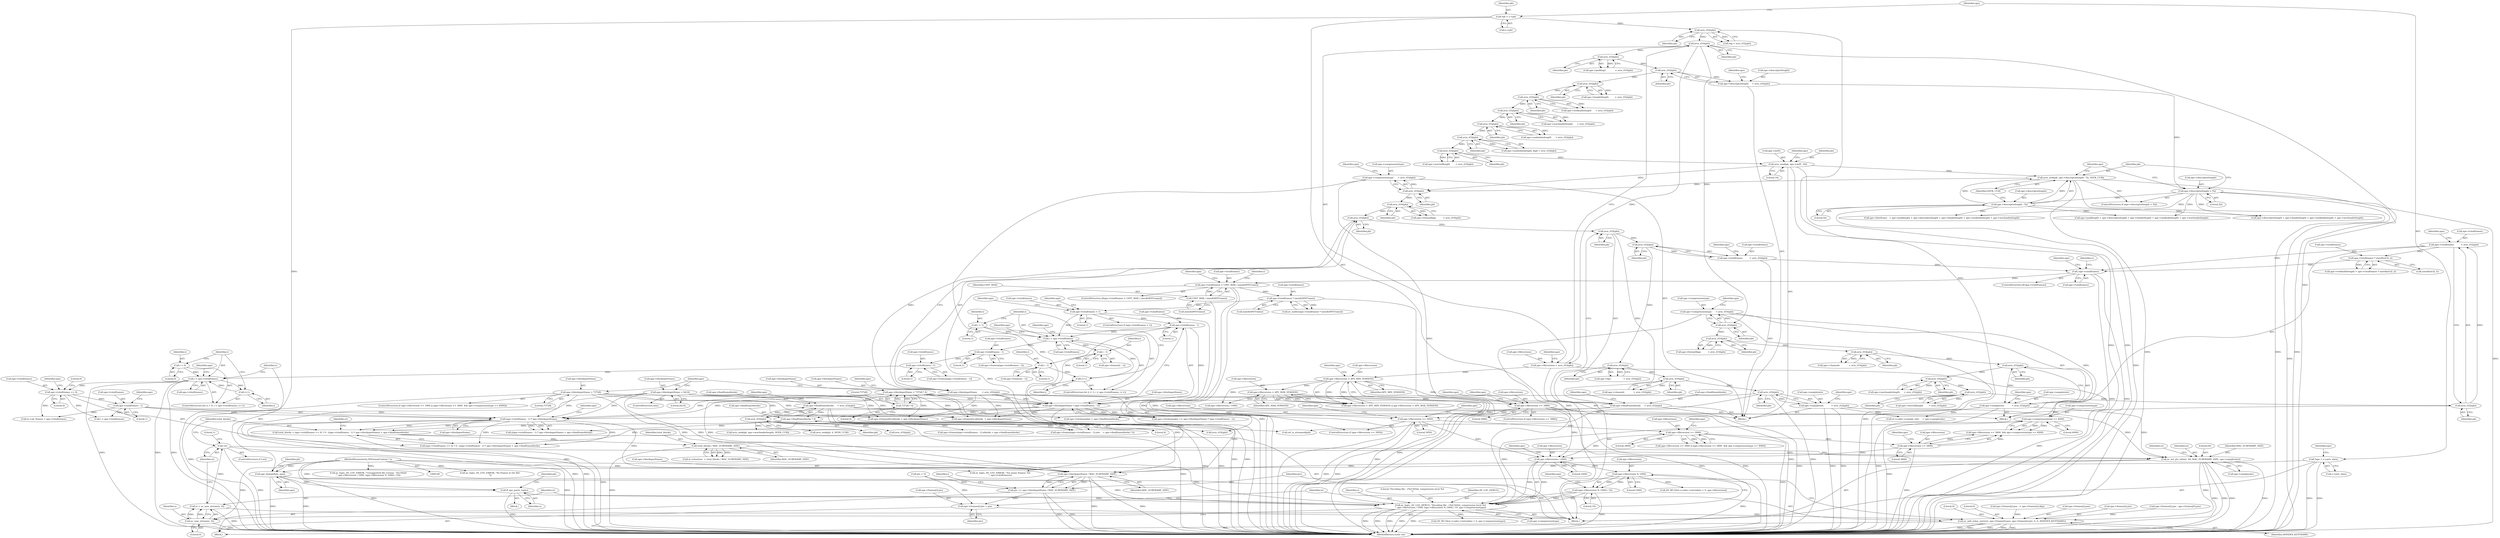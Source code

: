 digraph "0_FFmpeg_8312e3fc9041027a33c8bc667bb99740fdf41dd5@pointer" {
"1001014" [label="(Call,av_set_pts_info(st, 64, MAC_SUBFRAME_SIZE, ape->samplerate))"];
"1000909" [label="(Call,!st)"];
"1000903" [label="(Call,st = av_new_stream(s, 0))"];
"1000905" [label="(Call,av_new_stream(s, 0))"];
"1000884" [label="(Call,av_log(s, AV_LOG_DEBUG, \"Decoding file - v%d.%02d, compression level %d\n\", ape->fileversion / 1000, (ape->fileversion % 1000) / 10, ape->compressiontype))"];
"1000870" [label="(Call,ape_dumpinfo(s, ape))"];
"1000109" [label="(MethodParameterIn,AVFormatContext * s)"];
"1000119" [label="(Call,*ape = s->priv_data)"];
"1000878" [label="(Call,ff_ape_parse_tag(s))"];
"1000888" [label="(Call,ape->fileversion / 1000)"];
"1000188" [label="(Call,ape->fileversion >= 3980)"];
"1000157" [label="(Call,ape->fileversion < APE_MIN_VERSION)"];
"1000149" [label="(Call,ape->fileversion = avio_rl16(pb))"];
"1000153" [label="(Call,avio_rl16(pb))"];
"1000136" [label="(Call,avio_rl32(pb))"];
"1000113" [label="(Call,*pb = s->pb)"];
"1000162" [label="(Call,ape->fileversion > APE_MAX_VERSION)"];
"1000466" [label="(Call,ape->fileversion >= 3900)"];
"1000451" [label="(Call,ape->fileversion >= 3950)"];
"1000472" [label="(Call,ape->fileversion >= 3800)"];
"1000893" [label="(Call,(ape->fileversion % 1000) / 10)"];
"1000894" [label="(Call,ape->fileversion % 1000)"];
"1000262" [label="(Call,ape->compressiontype      = avio_rl16(pb))"];
"1000266" [label="(Call,avio_rl16(pb))"];
"1000254" [label="(Call,avio_seek(pb, ape->descriptorlength - 52, SEEK_CUR))"];
"1000242" [label="(Call,avio_read(pb, ape->md5, 16))"];
"1000240" [label="(Call,avio_rl32(pb))"];
"1000234" [label="(Call,avio_rl32(pb))"];
"1000228" [label="(Call,avio_rl32(pb))"];
"1000222" [label="(Call,avio_rl32(pb))"];
"1000216" [label="(Call,avio_rl32(pb))"];
"1000210" [label="(Call,avio_rl32(pb))"];
"1000204" [label="(Call,avio_rl32(pb))"];
"1000198" [label="(Call,avio_rl16(pb))"];
"1000256" [label="(Call,ape->descriptorlength - 52)"];
"1000249" [label="(Call,ape->descriptorlength > 52)"];
"1000200" [label="(Call,ape->descriptorlength     = avio_rl32(pb))"];
"1000322" [label="(Call,ape->compressiontype      = avio_rl16(pb))"];
"1000326" [label="(Call,avio_rl16(pb))"];
"1000477" [label="(Call,ape->compressiontype >= 4000)"];
"1001011" [label="(Call,total_blocks / MAC_SUBFRAME_SIZE)"];
"1000914" [label="(Call,total_blocks = (ape->totalframes == 0) ? 0 : ((ape->totalframes - 1) * ape->blocksperframe) + ape->finalframeblocks)"];
"1000924" [label="(Call,(ape->totalframes - 1) * ape->blocksperframe)"];
"1000925" [label="(Call,ape->totalframes - 1)"];
"1000917" [label="(Call,ape->totalframes == 0)"];
"1000804" [label="(Call,i < ape->totalframes)"];
"1000809" [label="(Call,i++)"];
"1000801" [label="(Call,i = 0)"];
"1000791" [label="(Call,ape->totalframes - 1)"];
"1000774" [label="(Call,ape->totalframes - 1)"];
"1000684" [label="(Call,i < ape->totalframes)"];
"1000681" [label="(Call,i = 1)"];
"1000689" [label="(Call,i++)"];
"1000739" [label="(Call,i - 1)"];
"1000722" [label="(Call,i - 1)"];
"1000594" [label="(Call,ape->totalframes > 1)"];
"1000544" [label="(Call,ape->totalframes * sizeof(APEFrame))"];
"1000520" [label="(Call,ape->totalframes > UINT_MAX / sizeof(APEFrame))"];
"1000507" [label="(Call,!ape->totalframes)"];
"1000286" [label="(Call,ape->totalframes          = avio_rl32(pb))"];
"1000290" [label="(Call,avio_rl32(pb))"];
"1000284" [label="(Call,avio_rl32(pb))"];
"1000278" [label="(Call,avio_rl32(pb))"];
"1000272" [label="(Call,avio_rl16(pb))"];
"1000415" [label="(Call,ape->totalframes * sizeof(int32_t))"];
"1000358" [label="(Call,ape->totalframes          = avio_rl32(pb))"];
"1000362" [label="(Call,avio_rl32(pb))"];
"1000356" [label="(Call,avio_rl32(pb))"];
"1000350" [label="(Call,avio_rl32(pb))"];
"1000344" [label="(Call,avio_rl32(pb))"];
"1000338" [label="(Call,avio_rl16(pb))"];
"1000332" [label="(Call,avio_rl16(pb))"];
"1000524" [label="(Call,UINT_MAX / sizeof(APEFrame))"];
"1000607" [label="(Call,ape->totalframes - 1)"];
"1000482" [label="(Call,ape->blocksperframe = 73728)"];
"1000603" [label="(Call,ape->blocksperframe * (ape->totalframes - 1))"];
"1000456" [label="(Call,ape->blocksperframe = 73728 * 4)"];
"1000460" [label="(Call,73728 * 4)"];
"1000488" [label="(Call,ape->blocksperframe = 9216)"];
"1000274" [label="(Call,ape->blocksperframe       = avio_rl32(pb))"];
"1000780" [label="(Call,ape->finalframeblocks * 4)"];
"1000364" [label="(Call,ape->finalframeblocks     = avio_rl32(pb))"];
"1000368" [label="(Call,avio_rl32(pb))"];
"1000280" [label="(Call,ape->finalframeblocks     = avio_rl32(pb))"];
"1000304" [label="(Call,ape->samplerate           = avio_rl32(pb))"];
"1000308" [label="(Call,avio_rl32(pb))"];
"1000302" [label="(Call,avio_rl16(pb))"];
"1000296" [label="(Call,avio_rl16(pb))"];
"1000340" [label="(Call,ape->samplerate           = avio_rl32(pb))"];
"1001093" [label="(Call,av_add_index_entry(st, ape->frames[i].pos, ape->frames[i].pts, 0, 0, AVINDEX_KEYFRAME))"];
"1001114" [label="(Call,ape->blocksperframe / MAC_SUBFRAME_SIZE)"];
"1001112" [label="(Call,pts += ape->blocksperframe / MAC_SUBFRAME_SIZE)"];
"1001084" [label="(Call,ape->frames[i].pts = pts)"];
"1001047" [label="(Call,AV_WL16(st->codec->extradata + 2, ape->compressiontype))"];
"1000292" [label="(Call,ape->bps                  = avio_rl16(pb))"];
"1000311" [label="(Block,)"];
"1000257" [label="(Call,ape->descriptorlength)"];
"1000487" [label="(ControlStructure,else)"];
"1000373" [label="(Identifier,ape)"];
"1000210" [label="(Call,avio_rl32(pb))"];
"1000460" [label="(Call,73728 * 4)"];
"1000608" [label="(Call,ape->totalframes)"];
"1000724" [label="(Literal,1)"];
"1000905" [label="(Call,av_new_stream(s, 0))"];
"1000304" [label="(Call,ape->samplerate           = avio_rl32(pb))"];
"1000470" [label="(Literal,3900)"];
"1000780" [label="(Call,ape->finalframeblocks * 4)"];
"1000115" [label="(Call,s->pb)"];
"1001012" [label="(Identifier,total_blocks)"];
"1000234" [label="(Call,avio_rl32(pb))"];
"1000887" [label="(Literal,\"Decoding file - v%d.%02d, compression level %d\n\")"];
"1000328" [label="(Call,ape->formatflags          = avio_rl16(pb))"];
"1001095" [label="(Call,ape->frames[i].pos)"];
"1001024" [label="(Identifier,st)"];
"1000287" [label="(Call,ape->totalframes)"];
"1000923" [label="(Call,((ape->totalframes - 1) * ape->blocksperframe) + ape->finalframeblocks)"];
"1000595" [label="(Call,ape->totalframes)"];
"1000297" [label="(Identifier,pb)"];
"1000483" [label="(Call,ape->blocksperframe)"];
"1000458" [label="(Identifier,ape)"];
"1000189" [label="(Call,ape->fileversion)"];
"1000136" [label="(Call,avio_rl32(pb))"];
"1000816" [label="(Identifier,ape)"];
"1000200" [label="(Call,ape->descriptorlength     = avio_rl32(pb))"];
"1000488" [label="(Call,ape->blocksperframe = 9216)"];
"1000452" [label="(Call,ape->fileversion)"];
"1000917" [label="(Call,ape->totalframes == 0)"];
"1000805" [label="(Identifier,i)"];
"1000872" [label="(Identifier,ape)"];
"1000925" [label="(Call,ape->totalframes - 1)"];
"1001018" [label="(Call,ape->samplerate)"];
"1000272" [label="(Call,avio_rl16(pb))"];
"1000910" [label="(Identifier,st)"];
"1000889" [label="(Call,ape->fileversion)"];
"1000521" [label="(Call,ape->totalframes)"];
"1000785" [label="(Call,ape->frames[ape->totalframes - 1].nblocks = ape->finalframeblocks)"];
"1000296" [label="(Call,avio_rl16(pb))"];
"1000279" [label="(Identifier,pb)"];
"1000482" [label="(Call,ape->blocksperframe = 73728)"];
"1000497" [label="(Identifier,ape)"];
"1000870" [label="(Call,ape_dumpinfo(s, ape))"];
"1000901" [label="(Identifier,ape)"];
"1000224" [label="(Call,ape->audiodatalength      = avio_rl32(pb))"];
"1000330" [label="(Identifier,ape)"];
"1000586" [label="(Call,ape->totalsamples = ape->finalframeblocks)"];
"1000281" [label="(Call,ape->finalframeblocks)"];
"1000545" [label="(Call,ape->totalframes)"];
"1000303" [label="(Identifier,pb)"];
"1000111" [label="(Block,)"];
"1000204" [label="(Call,avio_rl32(pb))"];
"1000359" [label="(Call,ape->totalframes)"];
"1000875" [label="(Call,url_is_streamed(pb))"];
"1000153" [label="(Call,avio_rl16(pb))"];
"1000282" [label="(Identifier,ape)"];
"1000253" [label="(Literal,52)"];
"1000368" [label="(Call,avio_rl32(pb))"];
"1000134" [label="(Call,tag = avio_rl32(pb))"];
"1000684" [label="(Call,i < ape->totalframes)"];
"1000158" [label="(Call,ape->fileversion)"];
"1000686" [label="(Call,ape->totalframes)"];
"1000262" [label="(Call,ape->compressiontype      = avio_rl16(pb))"];
"1000680" [label="(ControlStructure,for (i = 1; i < ape->totalframes; i++))"];
"1000519" [label="(ControlStructure,if(ape->totalframes > UINT_MAX / sizeof(APEFrame)))"];
"1000364" [label="(Call,ape->finalframeblocks     = avio_rl32(pb))"];
"1000327" [label="(Identifier,pb)"];
"1000166" [label="(Identifier,APE_MAX_VERSION)"];
"1000188" [label="(Call,ape->fileversion >= 3980)"];
"1000913" [label="(Literal,1)"];
"1000198" [label="(Call,avio_rl16(pb))"];
"1001084" [label="(Call,ape->frames[i].pts = pts)"];
"1000526" [label="(Call,sizeof(APEFrame))"];
"1000739" [label="(Call,i - 1)"];
"1000332" [label="(Call,avio_rl16(pb))"];
"1000284" [label="(Call,avio_rl32(pb))"];
"1000775" [label="(Call,ape->totalframes)"];
"1000113" [label="(Call,*pb = s->pb)"];
"1000419" [label="(Call,sizeof(int32_t))"];
"1000229" [label="(Identifier,pb)"];
"1000472" [label="(Call,ape->fileversion >= 3800)"];
"1000187" [label="(ControlStructure,if (ape->fileversion >= 3980))"];
"1000235" [label="(Identifier,pb)"];
"1000723" [label="(Identifier,i)"];
"1000455" [label="(Literal,3950)"];
"1000333" [label="(Identifier,pb)"];
"1000566" [label="(Call,ape->descriptorlength + ape->headerlength + ape->seektablelength + ape->wavheaderlength)"];
"1000193" [label="(Block,)"];
"1000594" [label="(Call,ape->totalframes > 1)"];
"1000326" [label="(Call,avio_rl16(pb))"];
"1000467" [label="(Call,ape->fileversion)"];
"1000784" [label="(Literal,4)"];
"1000273" [label="(Identifier,pb)"];
"1000270" [label="(Identifier,ape)"];
"1000530" [label="(Identifier,s)"];
"1001112" [label="(Call,pts += ape->blocksperframe / MAC_SUBFRAME_SIZE)"];
"1000877" [label="(Block,)"];
"1001094" [label="(Identifier,st)"];
"1000468" [label="(Identifier,ape)"];
"1000479" [label="(Identifier,ape)"];
"1000548" [label="(Call,sizeof(APEFrame))"];
"1001069" [label="(Call,pts = 0)"];
"1000240" [label="(Call,avio_rl32(pb))"];
"1000904" [label="(Identifier,st)"];
"1000275" [label="(Call,ape->blocksperframe)"];
"1000801" [label="(Call,i = 0)"];
"1000800" [label="(ControlStructure,for (i = 0; i < ape->totalframes; i++))"];
"1001102" [label="(Call,ape->frames[i].pts)"];
"1000456" [label="(Call,ape->blocksperframe = 73728 * 4)"];
"1000685" [label="(Identifier,i)"];
"1001013" [label="(Identifier,MAC_SUBFRAME_SIZE)"];
"1000603" [label="(Call,ape->blocksperframe * (ape->totalframes - 1))"];
"1000256" [label="(Call,ape->descriptorlength - 52)"];
"1000513" [label="(Identifier,s)"];
"1000206" [label="(Call,ape->headerlength         = avio_rl32(pb))"];
"1000205" [label="(Identifier,pb)"];
"1000752" [label="(Call,ape->frames[i].pos - ape->frames[0].pos)"];
"1001118" [label="(Identifier,MAC_SUBFRAME_SIZE)"];
"1000251" [label="(Identifier,ape)"];
"1000161" [label="(Identifier,APE_MIN_VERSION)"];
"1000164" [label="(Identifier,ape)"];
"1001011" [label="(Call,total_blocks / MAC_SUBFRAME_SIZE)"];
"1000216" [label="(Call,avio_rl32(pb))"];
"1000918" [label="(Call,ape->totalframes)"];
"1000477" [label="(Call,ape->compressiontype >= 4000)"];
"1000489" [label="(Call,ape->blocksperframe)"];
"1000544" [label="(Call,ape->totalframes * sizeof(APEFrame))"];
"1000365" [label="(Call,ape->finalframeblocks)"];
"1000288" [label="(Identifier,ape)"];
"1000682" [label="(Identifier,i)"];
"1000558" [label="(Call,ape->firstframe   = ape->junklength + ape->descriptorlength + ape->headerlength + ape->seektablelength + ape->wavheaderlength)"];
"1000802" [label="(Identifier,i)"];
"1000351" [label="(Identifier,pb)"];
"1000914" [label="(Call,total_blocks = (ape->totalframes == 0) ? 0 : ((ape->totalframes - 1) * ape->blocksperframe) + ape->finalframeblocks)"];
"1000285" [label="(Identifier,pb)"];
"1000250" [label="(Call,ape->descriptorlength)"];
"1001114" [label="(Call,ape->blocksperframe / MAC_SUBFRAME_SIZE)"];
"1000804" [label="(Call,i < ape->totalframes)"];
"1000222" [label="(Call,avio_rl32(pb))"];
"1000249" [label="(Call,ape->descriptorlength > 52)"];
"1000305" [label="(Call,ape->samplerate)"];
"1000915" [label="(Identifier,total_blocks)"];
"1000939" [label="(Identifier,st)"];
"1000131" [label="(Identifier,ape)"];
"1000931" [label="(Identifier,ape)"];
"1001015" [label="(Identifier,st)"];
"1000507" [label="(Call,!ape->totalframes)"];
"1000268" [label="(Call,ape->formatflags          = avio_rl16(pb))"];
"1000274" [label="(Call,ape->blocksperframe       = avio_rl32(pb))"];
"1000524" [label="(Call,UINT_MAX / sizeof(APEFrame))"];
"1000705" [label="(Call,ape->frames[i].nblocks  = ape->blocksperframe)"];
"1000208" [label="(Identifier,ape)"];
"1000886" [label="(Identifier,AV_LOG_DEBUG)"];
"1000881" [label="(Identifier,pb)"];
"1000903" [label="(Call,st = av_new_stream(s, 0))"];
"1000500" [label="(Call,avio_seek(pb, ape->wavheaderlength, SEEK_CUR))"];
"1000411" [label="(Call,ape->seektablelength = ape->totalframes * sizeof(int32_t))"];
"1000900" [label="(Call,ape->compressiontype)"];
"1000660" [label="(Call,ape->frames[0].nblocks = ape->blocksperframe)"];
"1001093" [label="(Call,av_add_index_entry(st, ape->frames[i].pos, ape->frames[i].pts, 0, 0, AVINDEX_KEYFRAME))"];
"1000871" [label="(Identifier,s)"];
"1000970" [label="(Call,st->codec->sample_rate     = ape->samplerate)"];
"1000508" [label="(Call,ape->totalframes)"];
"1000506" [label="(ControlStructure,if(!ape->totalframes))"];
"1000377" [label="(Call,avio_seek(pb, 4, SEEK_CUR))"];
"1000322" [label="(Call,ape->compressiontype      = avio_rl16(pb))"];
"1000921" [label="(Literal,0)"];
"1000350" [label="(Call,avio_rl32(pb))"];
"1001082" [label="(Identifier,i)"];
"1000357" [label="(Identifier,pb)"];
"1000218" [label="(Call,ape->wavheaderlength      = avio_rl32(pb))"];
"1001109" [label="(Literal,0)"];
"1000599" [label="(Call,ape->totalsamples += ape->blocksperframe * (ape->totalframes - 1))"];
"1000415" [label="(Call,ape->totalframes * sizeof(int32_t))"];
"1000615" [label="(Identifier,ape)"];
"1000899" [label="(Literal,10)"];
"1000302" [label="(Call,avio_rl16(pb))"];
"1000509" [label="(Identifier,ape)"];
"1000242" [label="(Call,avio_read(pb, ape->md5, 16))"];
"1000486" [label="(Literal,73728)"];
"1000243" [label="(Identifier,pb)"];
"1000464" [label="(ControlStructure,if (ape->fileversion >= 3900 || (ape->fileversion >= 3800  && ape->compressiontype >= 4000)))"];
"1000462" [label="(Literal,4)"];
"1000741" [label="(Literal,1)"];
"1000314" [label="(Identifier,ape)"];
"1000362" [label="(Call,avio_rl32(pb))"];
"1000137" [label="(Identifier,pb)"];
"1000212" [label="(Call,ape->seektablelength      = avio_rl32(pb))"];
"1000696" [label="(Identifier,ape)"];
"1000156" [label="(Call,ape->fileversion < APE_MIN_VERSION || ape->fileversion > APE_MAX_VERSION)"];
"1000290" [label="(Call,avio_rl32(pb))"];
"1000344" [label="(Call,avio_rl32(pb))"];
"1000162" [label="(Call,ape->fileversion > APE_MAX_VERSION)"];
"1000690" [label="(Identifier,i)"];
"1000541" [label="(Identifier,ape)"];
"1000241" [label="(Identifier,pb)"];
"1000154" [label="(Identifier,pb)"];
"1000893" [label="(Call,(ape->fileversion % 1000) / 10)"];
"1000114" [label="(Identifier,pb)"];
"1000647" [label="(Call,avio_rl32(pb))"];
"1000924" [label="(Call,(ape->totalframes - 1) * ape->blocksperframe)"];
"1000512" [label="(Call,av_log(s, AV_LOG_ERROR, \"No frames in the file!\n\"))"];
"1000791" [label="(Call,ape->totalframes - 1)"];
"1000683" [label="(Literal,1)"];
"1000593" [label="(ControlStructure,if (ape->totalframes > 1))"];
"1000291" [label="(Identifier,pb)"];
"1000248" [label="(ControlStructure,if (ape->descriptorlength > 52))"];
"1000323" [label="(Call,ape->compressiontype)"];
"1001113" [label="(Identifier,pts)"];
"1000120" [label="(Identifier,ape)"];
"1000119" [label="(Call,*ape = s->priv_data)"];
"1000457" [label="(Call,ape->blocksperframe)"];
"1000308" [label="(Call,avio_rl32(pb))"];
"1001076" [label="(Call,i < ape->totalframes)"];
"1000451" [label="(Call,ape->fileversion >= 3950)"];
"1000192" [label="(Literal,3980)"];
"1000260" [label="(Literal,52)"];
"1000345" [label="(Identifier,pb)"];
"1001007" [label="(Call,st->duration  = total_blocks / MAC_SUBFRAME_SIZE)"];
"1000810" [label="(Identifier,i)"];
"1000781" [label="(Call,ape->finalframeblocks)"];
"1001115" [label="(Call,ape->blocksperframe)"];
"1000934" [label="(Identifier,ape)"];
"1000995" [label="(Call,st->nb_frames = ape->totalframes)"];
"1000792" [label="(Call,ape->totalframes)"];
"1000795" [label="(Literal,1)"];
"1000611" [label="(Literal,1)"];
"1000888" [label="(Call,ape->fileversion / 1000)"];
"1000338" [label="(Call,avio_rl16(pb))"];
"1001111" [label="(Identifier,AVINDEX_KEYFRAME)"];
"1000525" [label="(Identifier,UINT_MAX)"];
"1000358" [label="(Call,ape->totalframes          = avio_rl32(pb))"];
"1000689" [label="(Call,i++)"];
"1000908" [label="(ControlStructure,if (!st))"];
"1000768" [label="(Call,ape->frames[ape->totalframes - 1].size    = ape->finalframeblocks * 4)"];
"1000601" [label="(Identifier,ape)"];
"1000774" [label="(Call,ape->totalframes - 1)"];
"1000916" [label="(Call,(ape->totalframes == 0) ? 0 : ((ape->totalframes - 1) * ape->blocksperframe) + ape->finalframeblocks)"];
"1000121" [label="(Call,s->priv_data)"];
"1000254" [label="(Call,avio_seek(pb, ape->descriptorlength - 52, SEEK_CUR))"];
"1000481" [label="(Literal,4000)"];
"1000278" [label="(Call,avio_rl32(pb))"];
"1000562" [label="(Call,ape->junklength + ape->descriptorlength + ape->headerlength + ape->seektablelength + ape->wavheaderlength)"];
"1000223" [label="(Identifier,pb)"];
"1000416" [label="(Call,ape->totalframes)"];
"1000286" [label="(Call,ape->totalframes          = avio_rl32(pb))"];
"1000884" [label="(Call,av_log(s, AV_LOG_DEBUG, \"Decoding file - v%d.%02d, compression level %d\n\", ape->fileversion / 1000, (ape->fileversion % 1000) / 10, ape->compressiontype))"];
"1000879" [label="(Identifier,s)"];
"1000892" [label="(Literal,1000)"];
"1000878" [label="(Call,ff_ape_parse_tag(s))"];
"1000159" [label="(Identifier,ape)"];
"1000895" [label="(Call,ape->fileversion)"];
"1000927" [label="(Identifier,ape)"];
"1000255" [label="(Identifier,pb)"];
"1000397" [label="(Call,avio_rl32(pb))"];
"1001016" [label="(Literal,64)"];
"1000598" [label="(Literal,1)"];
"1000199" [label="(Identifier,pb)"];
"1000363" [label="(Identifier,pb)"];
"1000770" [label="(Call,ape->frames[ape->totalframes - 1])"];
"1001110" [label="(Literal,0)"];
"1000366" [label="(Identifier,ape)"];
"1000930" [label="(Call,ape->blocksperframe)"];
"1000522" [label="(Identifier,ape)"];
"1000681" [label="(Call,i = 1)"];
"1000909" [label="(Call,!st)"];
"1000346" [label="(Call,ape->wavheaderlength      = avio_rl32(pb))"];
"1000211" [label="(Identifier,pb)"];
"1000217" [label="(Identifier,pb)"];
"1000461" [label="(Literal,73728)"];
"1001085" [label="(Call,ape->frames[i].pts)"];
"1000228" [label="(Call,avio_rl32(pb))"];
"1000821" [label="(Call,ape->frames[i].pos  -= ape->frames[i].skip)"];
"1000356" [label="(Call,avio_rl32(pb))"];
"1000906" [label="(Identifier,s)"];
"1000352" [label="(Call,ape->wavtaillength        = avio_rl32(pb))"];
"1000236" [label="(Call,ape->wavtaillength        = avio_rl32(pb))"];
"1001014" [label="(Call,av_set_pts_info(st, 64, MAC_SUBFRAME_SIZE, ape->samplerate))"];
"1000772" [label="(Identifier,ape)"];
"1000922" [label="(Literal,0)"];
"1000247" [label="(Literal,16)"];
"1000929" [label="(Literal,1)"];
"1000473" [label="(Call,ape->fileversion)"];
"1000334" [label="(Call,ape->channels             = avio_rl16(pb))"];
"1001036" [label="(Call,AV_WL16(st->codec->extradata + 0, ape->fileversion))"];
"1000109" [label="(MethodParameterIn,AVFormatContext * s)"];
"1000340" [label="(Call,ape->samplerate           = avio_rl32(pb))"];
"1000740" [label="(Identifier,i)"];
"1000520" [label="(Call,ape->totalframes > UINT_MAX / sizeof(APEFrame))"];
"1000787" [label="(Call,ape->frames[ape->totalframes - 1])"];
"1000309" [label="(Identifier,pb)"];
"1000492" [label="(Literal,9216)"];
"1000876" [label="(Identifier,pb)"];
"1000264" [label="(Identifier,ape)"];
"1001092" [label="(Identifier,pts)"];
"1000341" [label="(Call,ape->samplerate)"];
"1000168" [label="(Call,av_log(s, AV_LOG_ERROR, \"Unsupported file version - %d.%02d\n\", ape->fileversion / 1000, (ape->fileversion % 1000) / 10))"];
"1000149" [label="(Call,ape->fileversion = avio_rl16(pb))"];
"1000244" [label="(Call,ape->md5)"];
"1000263" [label="(Call,ape->compressiontype)"];
"1000778" [label="(Literal,1)"];
"1000607" [label="(Call,ape->totalframes - 1)"];
"1000926" [label="(Call,ape->totalframes)"];
"1000348" [label="(Identifier,ape)"];
"1000894" [label="(Call,ape->fileversion % 1000)"];
"1000294" [label="(Identifier,ape)"];
"1000157" [label="(Call,ape->fileversion < APE_MIN_VERSION)"];
"1000604" [label="(Call,ape->blocksperframe)"];
"1000529" [label="(Call,av_log(s, AV_LOG_ERROR, \"Too many frames: %d\n\", ape->totalframes))"];
"1000474" [label="(Identifier,ape)"];
"1001083" [label="(Block,)"];
"1000465" [label="(Call,ape->fileversion >= 3900 || (ape->fileversion >= 3800  && ape->compressiontype >= 4000))"];
"1000722" [label="(Call,i - 1)"];
"1000230" [label="(Call,ape->audiodatalength_high = avio_rl32(pb))"];
"1000885" [label="(Identifier,s)"];
"1000809" [label="(Call,i++)"];
"1000476" [label="(Literal,3800)"];
"1000896" [label="(Identifier,ape)"];
"1000280" [label="(Call,ape->finalframeblocks     = avio_rl32(pb))"];
"1000150" [label="(Call,ape->fileversion)"];
"1000543" [label="(Call,av_malloc(ape->totalframes * sizeof(APEFrame)))"];
"1000369" [label="(Identifier,pb)"];
"1000196" [label="(Identifier,ape)"];
"1001017" [label="(Identifier,MAC_SUBFRAME_SIZE)"];
"1000267" [label="(Identifier,pb)"];
"1000718" [label="(Call,ape->frames[i - 1])"];
"1000803" [label="(Literal,0)"];
"1000194" [label="(Call,ape->padding1             = avio_rl16(pb))"];
"1000478" [label="(Call,ape->compressiontype)"];
"1000466" [label="(Call,ape->fileversion >= 3900)"];
"1000471" [label="(Call,ape->fileversion >= 3800  && ape->compressiontype >= 4000)"];
"1000898" [label="(Literal,1000)"];
"1000735" [label="(Call,ape->frames[i - 1])"];
"1000298" [label="(Call,ape->channels             = avio_rl16(pb))"];
"1000907" [label="(Literal,0)"];
"1000266" [label="(Call,avio_rl16(pb))"];
"1000163" [label="(Call,ape->fileversion)"];
"1000806" [label="(Call,ape->totalframes)"];
"1000201" [label="(Call,ape->descriptorlength)"];
"1000450" [label="(ControlStructure,if (ape->fileversion >= 3950))"];
"1000261" [label="(Identifier,SEEK_CUR)"];
"1001121" [label="(MethodReturn,static int)"];
"1000339" [label="(Identifier,pb)"];
"1000172" [label="(Call,ape->fileversion / 1000)"];
"1001014" -> "1000111"  [label="AST: "];
"1001014" -> "1001018"  [label="CFG: "];
"1001015" -> "1001014"  [label="AST: "];
"1001016" -> "1001014"  [label="AST: "];
"1001017" -> "1001014"  [label="AST: "];
"1001018" -> "1001014"  [label="AST: "];
"1001024" -> "1001014"  [label="CFG: "];
"1001014" -> "1001121"  [label="DDG: "];
"1001014" -> "1001121"  [label="DDG: "];
"1001014" -> "1001121"  [label="DDG: "];
"1001014" -> "1001121"  [label="DDG: "];
"1000909" -> "1001014"  [label="DDG: "];
"1001011" -> "1001014"  [label="DDG: "];
"1000304" -> "1001014"  [label="DDG: "];
"1000340" -> "1001014"  [label="DDG: "];
"1001014" -> "1001093"  [label="DDG: "];
"1001014" -> "1001114"  [label="DDG: "];
"1000909" -> "1000908"  [label="AST: "];
"1000909" -> "1000910"  [label="CFG: "];
"1000910" -> "1000909"  [label="AST: "];
"1000913" -> "1000909"  [label="CFG: "];
"1000915" -> "1000909"  [label="CFG: "];
"1000909" -> "1001121"  [label="DDG: "];
"1000909" -> "1001121"  [label="DDG: "];
"1000903" -> "1000909"  [label="DDG: "];
"1000903" -> "1000111"  [label="AST: "];
"1000903" -> "1000905"  [label="CFG: "];
"1000904" -> "1000903"  [label="AST: "];
"1000905" -> "1000903"  [label="AST: "];
"1000910" -> "1000903"  [label="CFG: "];
"1000903" -> "1001121"  [label="DDG: "];
"1000905" -> "1000903"  [label="DDG: "];
"1000905" -> "1000903"  [label="DDG: "];
"1000905" -> "1000907"  [label="CFG: "];
"1000906" -> "1000905"  [label="AST: "];
"1000907" -> "1000905"  [label="AST: "];
"1000905" -> "1001121"  [label="DDG: "];
"1000884" -> "1000905"  [label="DDG: "];
"1000109" -> "1000905"  [label="DDG: "];
"1000884" -> "1000111"  [label="AST: "];
"1000884" -> "1000900"  [label="CFG: "];
"1000885" -> "1000884"  [label="AST: "];
"1000886" -> "1000884"  [label="AST: "];
"1000887" -> "1000884"  [label="AST: "];
"1000888" -> "1000884"  [label="AST: "];
"1000893" -> "1000884"  [label="AST: "];
"1000900" -> "1000884"  [label="AST: "];
"1000904" -> "1000884"  [label="CFG: "];
"1000884" -> "1001121"  [label="DDG: "];
"1000884" -> "1001121"  [label="DDG: "];
"1000884" -> "1001121"  [label="DDG: "];
"1000884" -> "1001121"  [label="DDG: "];
"1000884" -> "1001121"  [label="DDG: "];
"1000870" -> "1000884"  [label="DDG: "];
"1000878" -> "1000884"  [label="DDG: "];
"1000109" -> "1000884"  [label="DDG: "];
"1000888" -> "1000884"  [label="DDG: "];
"1000888" -> "1000884"  [label="DDG: "];
"1000893" -> "1000884"  [label="DDG: "];
"1000893" -> "1000884"  [label="DDG: "];
"1000262" -> "1000884"  [label="DDG: "];
"1000322" -> "1000884"  [label="DDG: "];
"1000477" -> "1000884"  [label="DDG: "];
"1000884" -> "1001047"  [label="DDG: "];
"1000870" -> "1000111"  [label="AST: "];
"1000870" -> "1000872"  [label="CFG: "];
"1000871" -> "1000870"  [label="AST: "];
"1000872" -> "1000870"  [label="AST: "];
"1000876" -> "1000870"  [label="CFG: "];
"1000870" -> "1001121"  [label="DDG: "];
"1000870" -> "1001121"  [label="DDG: "];
"1000109" -> "1000870"  [label="DDG: "];
"1000119" -> "1000870"  [label="DDG: "];
"1000870" -> "1000878"  [label="DDG: "];
"1000109" -> "1000108"  [label="AST: "];
"1000109" -> "1001121"  [label="DDG: "];
"1000109" -> "1000168"  [label="DDG: "];
"1000109" -> "1000512"  [label="DDG: "];
"1000109" -> "1000529"  [label="DDG: "];
"1000109" -> "1000878"  [label="DDG: "];
"1000119" -> "1000111"  [label="AST: "];
"1000119" -> "1000121"  [label="CFG: "];
"1000120" -> "1000119"  [label="AST: "];
"1000121" -> "1000119"  [label="AST: "];
"1000131" -> "1000119"  [label="CFG: "];
"1000119" -> "1001121"  [label="DDG: "];
"1000119" -> "1001121"  [label="DDG: "];
"1000878" -> "1000877"  [label="AST: "];
"1000878" -> "1000879"  [label="CFG: "];
"1000879" -> "1000878"  [label="AST: "];
"1000881" -> "1000878"  [label="CFG: "];
"1000878" -> "1001121"  [label="DDG: "];
"1000888" -> "1000892"  [label="CFG: "];
"1000889" -> "1000888"  [label="AST: "];
"1000892" -> "1000888"  [label="AST: "];
"1000896" -> "1000888"  [label="CFG: "];
"1000188" -> "1000888"  [label="DDG: "];
"1000466" -> "1000888"  [label="DDG: "];
"1000451" -> "1000888"  [label="DDG: "];
"1000472" -> "1000888"  [label="DDG: "];
"1000888" -> "1000894"  [label="DDG: "];
"1000188" -> "1000187"  [label="AST: "];
"1000188" -> "1000192"  [label="CFG: "];
"1000189" -> "1000188"  [label="AST: "];
"1000192" -> "1000188"  [label="AST: "];
"1000196" -> "1000188"  [label="CFG: "];
"1000314" -> "1000188"  [label="CFG: "];
"1000188" -> "1001121"  [label="DDG: "];
"1000188" -> "1001121"  [label="DDG: "];
"1000157" -> "1000188"  [label="DDG: "];
"1000162" -> "1000188"  [label="DDG: "];
"1000188" -> "1000451"  [label="DDG: "];
"1000157" -> "1000156"  [label="AST: "];
"1000157" -> "1000161"  [label="CFG: "];
"1000158" -> "1000157"  [label="AST: "];
"1000161" -> "1000157"  [label="AST: "];
"1000164" -> "1000157"  [label="CFG: "];
"1000156" -> "1000157"  [label="CFG: "];
"1000157" -> "1001121"  [label="DDG: "];
"1000157" -> "1000156"  [label="DDG: "];
"1000157" -> "1000156"  [label="DDG: "];
"1000149" -> "1000157"  [label="DDG: "];
"1000157" -> "1000162"  [label="DDG: "];
"1000157" -> "1000172"  [label="DDG: "];
"1000149" -> "1000111"  [label="AST: "];
"1000149" -> "1000153"  [label="CFG: "];
"1000150" -> "1000149"  [label="AST: "];
"1000153" -> "1000149"  [label="AST: "];
"1000159" -> "1000149"  [label="CFG: "];
"1000149" -> "1001121"  [label="DDG: "];
"1000153" -> "1000149"  [label="DDG: "];
"1000153" -> "1000154"  [label="CFG: "];
"1000154" -> "1000153"  [label="AST: "];
"1000153" -> "1001121"  [label="DDG: "];
"1000136" -> "1000153"  [label="DDG: "];
"1000153" -> "1000198"  [label="DDG: "];
"1000153" -> "1000326"  [label="DDG: "];
"1000136" -> "1000134"  [label="AST: "];
"1000136" -> "1000137"  [label="CFG: "];
"1000137" -> "1000136"  [label="AST: "];
"1000134" -> "1000136"  [label="CFG: "];
"1000136" -> "1001121"  [label="DDG: "];
"1000136" -> "1000134"  [label="DDG: "];
"1000113" -> "1000136"  [label="DDG: "];
"1000113" -> "1000111"  [label="AST: "];
"1000113" -> "1000115"  [label="CFG: "];
"1000114" -> "1000113"  [label="AST: "];
"1000115" -> "1000113"  [label="AST: "];
"1000120" -> "1000113"  [label="CFG: "];
"1000113" -> "1001121"  [label="DDG: "];
"1000162" -> "1000156"  [label="AST: "];
"1000162" -> "1000166"  [label="CFG: "];
"1000163" -> "1000162"  [label="AST: "];
"1000166" -> "1000162"  [label="AST: "];
"1000156" -> "1000162"  [label="CFG: "];
"1000162" -> "1001121"  [label="DDG: "];
"1000162" -> "1000156"  [label="DDG: "];
"1000162" -> "1000156"  [label="DDG: "];
"1000162" -> "1000172"  [label="DDG: "];
"1000466" -> "1000465"  [label="AST: "];
"1000466" -> "1000470"  [label="CFG: "];
"1000467" -> "1000466"  [label="AST: "];
"1000470" -> "1000466"  [label="AST: "];
"1000474" -> "1000466"  [label="CFG: "];
"1000465" -> "1000466"  [label="CFG: "];
"1000466" -> "1001121"  [label="DDG: "];
"1000466" -> "1000465"  [label="DDG: "];
"1000466" -> "1000465"  [label="DDG: "];
"1000451" -> "1000466"  [label="DDG: "];
"1000466" -> "1000472"  [label="DDG: "];
"1000451" -> "1000450"  [label="AST: "];
"1000451" -> "1000455"  [label="CFG: "];
"1000452" -> "1000451"  [label="AST: "];
"1000455" -> "1000451"  [label="AST: "];
"1000458" -> "1000451"  [label="CFG: "];
"1000468" -> "1000451"  [label="CFG: "];
"1000451" -> "1001121"  [label="DDG: "];
"1000451" -> "1001121"  [label="DDG: "];
"1000472" -> "1000471"  [label="AST: "];
"1000472" -> "1000476"  [label="CFG: "];
"1000473" -> "1000472"  [label="AST: "];
"1000476" -> "1000472"  [label="AST: "];
"1000479" -> "1000472"  [label="CFG: "];
"1000471" -> "1000472"  [label="CFG: "];
"1000472" -> "1001121"  [label="DDG: "];
"1000472" -> "1000471"  [label="DDG: "];
"1000472" -> "1000471"  [label="DDG: "];
"1000893" -> "1000899"  [label="CFG: "];
"1000894" -> "1000893"  [label="AST: "];
"1000899" -> "1000893"  [label="AST: "];
"1000901" -> "1000893"  [label="CFG: "];
"1000893" -> "1001121"  [label="DDG: "];
"1000894" -> "1000893"  [label="DDG: "];
"1000894" -> "1000893"  [label="DDG: "];
"1000894" -> "1000898"  [label="CFG: "];
"1000895" -> "1000894"  [label="AST: "];
"1000898" -> "1000894"  [label="AST: "];
"1000899" -> "1000894"  [label="CFG: "];
"1000894" -> "1001121"  [label="DDG: "];
"1000894" -> "1001036"  [label="DDG: "];
"1000262" -> "1000193"  [label="AST: "];
"1000262" -> "1000266"  [label="CFG: "];
"1000263" -> "1000262"  [label="AST: "];
"1000266" -> "1000262"  [label="AST: "];
"1000270" -> "1000262"  [label="CFG: "];
"1000262" -> "1001121"  [label="DDG: "];
"1000266" -> "1000262"  [label="DDG: "];
"1000266" -> "1000267"  [label="CFG: "];
"1000267" -> "1000266"  [label="AST: "];
"1000254" -> "1000266"  [label="DDG: "];
"1000242" -> "1000266"  [label="DDG: "];
"1000266" -> "1000272"  [label="DDG: "];
"1000254" -> "1000248"  [label="AST: "];
"1000254" -> "1000261"  [label="CFG: "];
"1000255" -> "1000254"  [label="AST: "];
"1000256" -> "1000254"  [label="AST: "];
"1000261" -> "1000254"  [label="AST: "];
"1000264" -> "1000254"  [label="CFG: "];
"1000254" -> "1001121"  [label="DDG: "];
"1000254" -> "1001121"  [label="DDG: "];
"1000254" -> "1001121"  [label="DDG: "];
"1000242" -> "1000254"  [label="DDG: "];
"1000256" -> "1000254"  [label="DDG: "];
"1000256" -> "1000254"  [label="DDG: "];
"1000242" -> "1000193"  [label="AST: "];
"1000242" -> "1000247"  [label="CFG: "];
"1000243" -> "1000242"  [label="AST: "];
"1000244" -> "1000242"  [label="AST: "];
"1000247" -> "1000242"  [label="AST: "];
"1000251" -> "1000242"  [label="CFG: "];
"1000242" -> "1001121"  [label="DDG: "];
"1000242" -> "1001121"  [label="DDG: "];
"1000240" -> "1000242"  [label="DDG: "];
"1000240" -> "1000236"  [label="AST: "];
"1000240" -> "1000241"  [label="CFG: "];
"1000241" -> "1000240"  [label="AST: "];
"1000236" -> "1000240"  [label="CFG: "];
"1000240" -> "1000236"  [label="DDG: "];
"1000234" -> "1000240"  [label="DDG: "];
"1000234" -> "1000230"  [label="AST: "];
"1000234" -> "1000235"  [label="CFG: "];
"1000235" -> "1000234"  [label="AST: "];
"1000230" -> "1000234"  [label="CFG: "];
"1000234" -> "1000230"  [label="DDG: "];
"1000228" -> "1000234"  [label="DDG: "];
"1000228" -> "1000224"  [label="AST: "];
"1000228" -> "1000229"  [label="CFG: "];
"1000229" -> "1000228"  [label="AST: "];
"1000224" -> "1000228"  [label="CFG: "];
"1000228" -> "1000224"  [label="DDG: "];
"1000222" -> "1000228"  [label="DDG: "];
"1000222" -> "1000218"  [label="AST: "];
"1000222" -> "1000223"  [label="CFG: "];
"1000223" -> "1000222"  [label="AST: "];
"1000218" -> "1000222"  [label="CFG: "];
"1000222" -> "1000218"  [label="DDG: "];
"1000216" -> "1000222"  [label="DDG: "];
"1000216" -> "1000212"  [label="AST: "];
"1000216" -> "1000217"  [label="CFG: "];
"1000217" -> "1000216"  [label="AST: "];
"1000212" -> "1000216"  [label="CFG: "];
"1000216" -> "1000212"  [label="DDG: "];
"1000210" -> "1000216"  [label="DDG: "];
"1000210" -> "1000206"  [label="AST: "];
"1000210" -> "1000211"  [label="CFG: "];
"1000211" -> "1000210"  [label="AST: "];
"1000206" -> "1000210"  [label="CFG: "];
"1000210" -> "1000206"  [label="DDG: "];
"1000204" -> "1000210"  [label="DDG: "];
"1000204" -> "1000200"  [label="AST: "];
"1000204" -> "1000205"  [label="CFG: "];
"1000205" -> "1000204"  [label="AST: "];
"1000200" -> "1000204"  [label="CFG: "];
"1000204" -> "1000200"  [label="DDG: "];
"1000198" -> "1000204"  [label="DDG: "];
"1000198" -> "1000194"  [label="AST: "];
"1000198" -> "1000199"  [label="CFG: "];
"1000199" -> "1000198"  [label="AST: "];
"1000194" -> "1000198"  [label="CFG: "];
"1000198" -> "1000194"  [label="DDG: "];
"1000256" -> "1000260"  [label="CFG: "];
"1000257" -> "1000256"  [label="AST: "];
"1000260" -> "1000256"  [label="AST: "];
"1000261" -> "1000256"  [label="CFG: "];
"1000256" -> "1001121"  [label="DDG: "];
"1000249" -> "1000256"  [label="DDG: "];
"1000256" -> "1000558"  [label="DDG: "];
"1000256" -> "1000562"  [label="DDG: "];
"1000256" -> "1000566"  [label="DDG: "];
"1000249" -> "1000248"  [label="AST: "];
"1000249" -> "1000253"  [label="CFG: "];
"1000250" -> "1000249"  [label="AST: "];
"1000253" -> "1000249"  [label="AST: "];
"1000255" -> "1000249"  [label="CFG: "];
"1000264" -> "1000249"  [label="CFG: "];
"1000249" -> "1001121"  [label="DDG: "];
"1000249" -> "1001121"  [label="DDG: "];
"1000200" -> "1000249"  [label="DDG: "];
"1000249" -> "1000558"  [label="DDG: "];
"1000249" -> "1000562"  [label="DDG: "];
"1000249" -> "1000566"  [label="DDG: "];
"1000200" -> "1000193"  [label="AST: "];
"1000201" -> "1000200"  [label="AST: "];
"1000208" -> "1000200"  [label="CFG: "];
"1000322" -> "1000311"  [label="AST: "];
"1000322" -> "1000326"  [label="CFG: "];
"1000323" -> "1000322"  [label="AST: "];
"1000326" -> "1000322"  [label="AST: "];
"1000330" -> "1000322"  [label="CFG: "];
"1000322" -> "1001121"  [label="DDG: "];
"1000326" -> "1000322"  [label="DDG: "];
"1000322" -> "1000477"  [label="DDG: "];
"1000326" -> "1000327"  [label="CFG: "];
"1000327" -> "1000326"  [label="AST: "];
"1000326" -> "1000332"  [label="DDG: "];
"1000477" -> "1000471"  [label="AST: "];
"1000477" -> "1000481"  [label="CFG: "];
"1000478" -> "1000477"  [label="AST: "];
"1000481" -> "1000477"  [label="AST: "];
"1000471" -> "1000477"  [label="CFG: "];
"1000477" -> "1001121"  [label="DDG: "];
"1000477" -> "1000471"  [label="DDG: "];
"1000477" -> "1000471"  [label="DDG: "];
"1001011" -> "1001007"  [label="AST: "];
"1001011" -> "1001013"  [label="CFG: "];
"1001012" -> "1001011"  [label="AST: "];
"1001013" -> "1001011"  [label="AST: "];
"1001007" -> "1001011"  [label="CFG: "];
"1001011" -> "1001121"  [label="DDG: "];
"1001011" -> "1001007"  [label="DDG: "];
"1001011" -> "1001007"  [label="DDG: "];
"1000914" -> "1001011"  [label="DDG: "];
"1000914" -> "1000111"  [label="AST: "];
"1000914" -> "1000916"  [label="CFG: "];
"1000915" -> "1000914"  [label="AST: "];
"1000916" -> "1000914"  [label="AST: "];
"1000939" -> "1000914"  [label="CFG: "];
"1000914" -> "1001121"  [label="DDG: "];
"1000924" -> "1000914"  [label="DDG: "];
"1000924" -> "1000914"  [label="DDG: "];
"1000780" -> "1000914"  [label="DDG: "];
"1000924" -> "1000923"  [label="AST: "];
"1000924" -> "1000930"  [label="CFG: "];
"1000925" -> "1000924"  [label="AST: "];
"1000930" -> "1000924"  [label="AST: "];
"1000934" -> "1000924"  [label="CFG: "];
"1000924" -> "1001121"  [label="DDG: "];
"1000924" -> "1001121"  [label="DDG: "];
"1000924" -> "1000916"  [label="DDG: "];
"1000924" -> "1000916"  [label="DDG: "];
"1000924" -> "1000923"  [label="DDG: "];
"1000924" -> "1000923"  [label="DDG: "];
"1000925" -> "1000924"  [label="DDG: "];
"1000925" -> "1000924"  [label="DDG: "];
"1000482" -> "1000924"  [label="DDG: "];
"1000603" -> "1000924"  [label="DDG: "];
"1000456" -> "1000924"  [label="DDG: "];
"1000488" -> "1000924"  [label="DDG: "];
"1000274" -> "1000924"  [label="DDG: "];
"1000924" -> "1001114"  [label="DDG: "];
"1000925" -> "1000929"  [label="CFG: "];
"1000926" -> "1000925"  [label="AST: "];
"1000929" -> "1000925"  [label="AST: "];
"1000931" -> "1000925"  [label="CFG: "];
"1000917" -> "1000925"  [label="DDG: "];
"1000925" -> "1000995"  [label="DDG: "];
"1000925" -> "1001076"  [label="DDG: "];
"1000917" -> "1000916"  [label="AST: "];
"1000917" -> "1000921"  [label="CFG: "];
"1000918" -> "1000917"  [label="AST: "];
"1000921" -> "1000917"  [label="AST: "];
"1000922" -> "1000917"  [label="CFG: "];
"1000927" -> "1000917"  [label="CFG: "];
"1000804" -> "1000917"  [label="DDG: "];
"1000917" -> "1000995"  [label="DDG: "];
"1000917" -> "1001076"  [label="DDG: "];
"1000804" -> "1000800"  [label="AST: "];
"1000804" -> "1000806"  [label="CFG: "];
"1000805" -> "1000804"  [label="AST: "];
"1000806" -> "1000804"  [label="AST: "];
"1000816" -> "1000804"  [label="CFG: "];
"1000871" -> "1000804"  [label="CFG: "];
"1000804" -> "1001121"  [label="DDG: "];
"1000804" -> "1001121"  [label="DDG: "];
"1000804" -> "1001121"  [label="DDG: "];
"1000809" -> "1000804"  [label="DDG: "];
"1000801" -> "1000804"  [label="DDG: "];
"1000791" -> "1000804"  [label="DDG: "];
"1000804" -> "1000809"  [label="DDG: "];
"1000809" -> "1000800"  [label="AST: "];
"1000809" -> "1000810"  [label="CFG: "];
"1000810" -> "1000809"  [label="AST: "];
"1000805" -> "1000809"  [label="CFG: "];
"1000801" -> "1000800"  [label="AST: "];
"1000801" -> "1000803"  [label="CFG: "];
"1000802" -> "1000801"  [label="AST: "];
"1000803" -> "1000801"  [label="AST: "];
"1000805" -> "1000801"  [label="CFG: "];
"1000791" -> "1000787"  [label="AST: "];
"1000791" -> "1000795"  [label="CFG: "];
"1000792" -> "1000791"  [label="AST: "];
"1000795" -> "1000791"  [label="AST: "];
"1000787" -> "1000791"  [label="CFG: "];
"1000774" -> "1000791"  [label="DDG: "];
"1000774" -> "1000770"  [label="AST: "];
"1000774" -> "1000778"  [label="CFG: "];
"1000775" -> "1000774"  [label="AST: "];
"1000778" -> "1000774"  [label="AST: "];
"1000770" -> "1000774"  [label="CFG: "];
"1000684" -> "1000774"  [label="DDG: "];
"1000684" -> "1000680"  [label="AST: "];
"1000684" -> "1000686"  [label="CFG: "];
"1000685" -> "1000684"  [label="AST: "];
"1000686" -> "1000684"  [label="AST: "];
"1000696" -> "1000684"  [label="CFG: "];
"1000772" -> "1000684"  [label="CFG: "];
"1000681" -> "1000684"  [label="DDG: "];
"1000689" -> "1000684"  [label="DDG: "];
"1000594" -> "1000684"  [label="DDG: "];
"1000607" -> "1000684"  [label="DDG: "];
"1000684" -> "1000722"  [label="DDG: "];
"1000681" -> "1000680"  [label="AST: "];
"1000681" -> "1000683"  [label="CFG: "];
"1000682" -> "1000681"  [label="AST: "];
"1000683" -> "1000681"  [label="AST: "];
"1000685" -> "1000681"  [label="CFG: "];
"1000689" -> "1000680"  [label="AST: "];
"1000689" -> "1000690"  [label="CFG: "];
"1000690" -> "1000689"  [label="AST: "];
"1000685" -> "1000689"  [label="CFG: "];
"1000739" -> "1000689"  [label="DDG: "];
"1000739" -> "1000735"  [label="AST: "];
"1000739" -> "1000741"  [label="CFG: "];
"1000740" -> "1000739"  [label="AST: "];
"1000741" -> "1000739"  [label="AST: "];
"1000735" -> "1000739"  [label="CFG: "];
"1000722" -> "1000739"  [label="DDG: "];
"1000722" -> "1000718"  [label="AST: "];
"1000722" -> "1000724"  [label="CFG: "];
"1000723" -> "1000722"  [label="AST: "];
"1000724" -> "1000722"  [label="AST: "];
"1000718" -> "1000722"  [label="CFG: "];
"1000594" -> "1000593"  [label="AST: "];
"1000594" -> "1000598"  [label="CFG: "];
"1000595" -> "1000594"  [label="AST: "];
"1000598" -> "1000594"  [label="AST: "];
"1000601" -> "1000594"  [label="CFG: "];
"1000615" -> "1000594"  [label="CFG: "];
"1000594" -> "1001121"  [label="DDG: "];
"1000544" -> "1000594"  [label="DDG: "];
"1000594" -> "1000607"  [label="DDG: "];
"1000544" -> "1000543"  [label="AST: "];
"1000544" -> "1000548"  [label="CFG: "];
"1000545" -> "1000544"  [label="AST: "];
"1000548" -> "1000544"  [label="AST: "];
"1000543" -> "1000544"  [label="CFG: "];
"1000544" -> "1001121"  [label="DDG: "];
"1000544" -> "1000543"  [label="DDG: "];
"1000520" -> "1000544"  [label="DDG: "];
"1000520" -> "1000519"  [label="AST: "];
"1000520" -> "1000524"  [label="CFG: "];
"1000521" -> "1000520"  [label="AST: "];
"1000524" -> "1000520"  [label="AST: "];
"1000530" -> "1000520"  [label="CFG: "];
"1000541" -> "1000520"  [label="CFG: "];
"1000520" -> "1001121"  [label="DDG: "];
"1000520" -> "1001121"  [label="DDG: "];
"1000507" -> "1000520"  [label="DDG: "];
"1000524" -> "1000520"  [label="DDG: "];
"1000520" -> "1000529"  [label="DDG: "];
"1000507" -> "1000506"  [label="AST: "];
"1000507" -> "1000508"  [label="CFG: "];
"1000508" -> "1000507"  [label="AST: "];
"1000513" -> "1000507"  [label="CFG: "];
"1000522" -> "1000507"  [label="CFG: "];
"1000507" -> "1001121"  [label="DDG: "];
"1000507" -> "1001121"  [label="DDG: "];
"1000286" -> "1000507"  [label="DDG: "];
"1000415" -> "1000507"  [label="DDG: "];
"1000358" -> "1000507"  [label="DDG: "];
"1000286" -> "1000193"  [label="AST: "];
"1000286" -> "1000290"  [label="CFG: "];
"1000287" -> "1000286"  [label="AST: "];
"1000290" -> "1000286"  [label="AST: "];
"1000294" -> "1000286"  [label="CFG: "];
"1000290" -> "1000286"  [label="DDG: "];
"1000290" -> "1000291"  [label="CFG: "];
"1000291" -> "1000290"  [label="AST: "];
"1000284" -> "1000290"  [label="DDG: "];
"1000290" -> "1000296"  [label="DDG: "];
"1000284" -> "1000280"  [label="AST: "];
"1000284" -> "1000285"  [label="CFG: "];
"1000285" -> "1000284"  [label="AST: "];
"1000280" -> "1000284"  [label="CFG: "];
"1000284" -> "1000280"  [label="DDG: "];
"1000278" -> "1000284"  [label="DDG: "];
"1000278" -> "1000274"  [label="AST: "];
"1000278" -> "1000279"  [label="CFG: "];
"1000279" -> "1000278"  [label="AST: "];
"1000274" -> "1000278"  [label="CFG: "];
"1000278" -> "1000274"  [label="DDG: "];
"1000272" -> "1000278"  [label="DDG: "];
"1000272" -> "1000268"  [label="AST: "];
"1000272" -> "1000273"  [label="CFG: "];
"1000273" -> "1000272"  [label="AST: "];
"1000268" -> "1000272"  [label="CFG: "];
"1000272" -> "1000268"  [label="DDG: "];
"1000415" -> "1000411"  [label="AST: "];
"1000415" -> "1000419"  [label="CFG: "];
"1000416" -> "1000415"  [label="AST: "];
"1000419" -> "1000415"  [label="AST: "];
"1000411" -> "1000415"  [label="CFG: "];
"1000415" -> "1000411"  [label="DDG: "];
"1000358" -> "1000415"  [label="DDG: "];
"1000358" -> "1000311"  [label="AST: "];
"1000358" -> "1000362"  [label="CFG: "];
"1000359" -> "1000358"  [label="AST: "];
"1000362" -> "1000358"  [label="AST: "];
"1000366" -> "1000358"  [label="CFG: "];
"1000362" -> "1000358"  [label="DDG: "];
"1000362" -> "1000363"  [label="CFG: "];
"1000363" -> "1000362"  [label="AST: "];
"1000356" -> "1000362"  [label="DDG: "];
"1000362" -> "1000368"  [label="DDG: "];
"1000356" -> "1000352"  [label="AST: "];
"1000356" -> "1000357"  [label="CFG: "];
"1000357" -> "1000356"  [label="AST: "];
"1000352" -> "1000356"  [label="CFG: "];
"1000356" -> "1000352"  [label="DDG: "];
"1000350" -> "1000356"  [label="DDG: "];
"1000350" -> "1000346"  [label="AST: "];
"1000350" -> "1000351"  [label="CFG: "];
"1000351" -> "1000350"  [label="AST: "];
"1000346" -> "1000350"  [label="CFG: "];
"1000350" -> "1000346"  [label="DDG: "];
"1000344" -> "1000350"  [label="DDG: "];
"1000344" -> "1000340"  [label="AST: "];
"1000344" -> "1000345"  [label="CFG: "];
"1000345" -> "1000344"  [label="AST: "];
"1000340" -> "1000344"  [label="CFG: "];
"1000344" -> "1000340"  [label="DDG: "];
"1000338" -> "1000344"  [label="DDG: "];
"1000338" -> "1000334"  [label="AST: "];
"1000338" -> "1000339"  [label="CFG: "];
"1000339" -> "1000338"  [label="AST: "];
"1000334" -> "1000338"  [label="CFG: "];
"1000338" -> "1000334"  [label="DDG: "];
"1000332" -> "1000338"  [label="DDG: "];
"1000332" -> "1000328"  [label="AST: "];
"1000332" -> "1000333"  [label="CFG: "];
"1000333" -> "1000332"  [label="AST: "];
"1000328" -> "1000332"  [label="CFG: "];
"1000332" -> "1000328"  [label="DDG: "];
"1000524" -> "1000526"  [label="CFG: "];
"1000525" -> "1000524"  [label="AST: "];
"1000526" -> "1000524"  [label="AST: "];
"1000524" -> "1001121"  [label="DDG: "];
"1000607" -> "1000603"  [label="AST: "];
"1000607" -> "1000611"  [label="CFG: "];
"1000608" -> "1000607"  [label="AST: "];
"1000611" -> "1000607"  [label="AST: "];
"1000603" -> "1000607"  [label="CFG: "];
"1000607" -> "1000603"  [label="DDG: "];
"1000607" -> "1000603"  [label="DDG: "];
"1000482" -> "1000464"  [label="AST: "];
"1000482" -> "1000486"  [label="CFG: "];
"1000483" -> "1000482"  [label="AST: "];
"1000486" -> "1000482"  [label="AST: "];
"1000497" -> "1000482"  [label="CFG: "];
"1000482" -> "1001121"  [label="DDG: "];
"1000482" -> "1000603"  [label="DDG: "];
"1000482" -> "1000660"  [label="DDG: "];
"1000482" -> "1000705"  [label="DDG: "];
"1000482" -> "1001114"  [label="DDG: "];
"1000603" -> "1000599"  [label="AST: "];
"1000604" -> "1000603"  [label="AST: "];
"1000599" -> "1000603"  [label="CFG: "];
"1000603" -> "1000599"  [label="DDG: "];
"1000603" -> "1000599"  [label="DDG: "];
"1000456" -> "1000603"  [label="DDG: "];
"1000488" -> "1000603"  [label="DDG: "];
"1000274" -> "1000603"  [label="DDG: "];
"1000603" -> "1000660"  [label="DDG: "];
"1000603" -> "1000705"  [label="DDG: "];
"1000603" -> "1001114"  [label="DDG: "];
"1000456" -> "1000450"  [label="AST: "];
"1000456" -> "1000460"  [label="CFG: "];
"1000457" -> "1000456"  [label="AST: "];
"1000460" -> "1000456"  [label="AST: "];
"1000497" -> "1000456"  [label="CFG: "];
"1000456" -> "1001121"  [label="DDG: "];
"1000456" -> "1001121"  [label="DDG: "];
"1000460" -> "1000456"  [label="DDG: "];
"1000460" -> "1000456"  [label="DDG: "];
"1000456" -> "1000660"  [label="DDG: "];
"1000456" -> "1000705"  [label="DDG: "];
"1000456" -> "1001114"  [label="DDG: "];
"1000460" -> "1000462"  [label="CFG: "];
"1000461" -> "1000460"  [label="AST: "];
"1000462" -> "1000460"  [label="AST: "];
"1000488" -> "1000487"  [label="AST: "];
"1000488" -> "1000492"  [label="CFG: "];
"1000489" -> "1000488"  [label="AST: "];
"1000492" -> "1000488"  [label="AST: "];
"1000497" -> "1000488"  [label="CFG: "];
"1000488" -> "1001121"  [label="DDG: "];
"1000488" -> "1000660"  [label="DDG: "];
"1000488" -> "1000705"  [label="DDG: "];
"1000488" -> "1001114"  [label="DDG: "];
"1000274" -> "1000193"  [label="AST: "];
"1000275" -> "1000274"  [label="AST: "];
"1000282" -> "1000274"  [label="CFG: "];
"1000274" -> "1001121"  [label="DDG: "];
"1000274" -> "1000660"  [label="DDG: "];
"1000274" -> "1000705"  [label="DDG: "];
"1000274" -> "1001114"  [label="DDG: "];
"1000780" -> "1000768"  [label="AST: "];
"1000780" -> "1000784"  [label="CFG: "];
"1000781" -> "1000780"  [label="AST: "];
"1000784" -> "1000780"  [label="AST: "];
"1000768" -> "1000780"  [label="CFG: "];
"1000780" -> "1000768"  [label="DDG: "];
"1000780" -> "1000768"  [label="DDG: "];
"1000364" -> "1000780"  [label="DDG: "];
"1000280" -> "1000780"  [label="DDG: "];
"1000780" -> "1000785"  [label="DDG: "];
"1000780" -> "1000916"  [label="DDG: "];
"1000780" -> "1000923"  [label="DDG: "];
"1000364" -> "1000311"  [label="AST: "];
"1000364" -> "1000368"  [label="CFG: "];
"1000365" -> "1000364"  [label="AST: "];
"1000368" -> "1000364"  [label="AST: "];
"1000373" -> "1000364"  [label="CFG: "];
"1000364" -> "1001121"  [label="DDG: "];
"1000364" -> "1001121"  [label="DDG: "];
"1000368" -> "1000364"  [label="DDG: "];
"1000364" -> "1000586"  [label="DDG: "];
"1000368" -> "1000369"  [label="CFG: "];
"1000369" -> "1000368"  [label="AST: "];
"1000368" -> "1001121"  [label="DDG: "];
"1000368" -> "1000377"  [label="DDG: "];
"1000368" -> "1000397"  [label="DDG: "];
"1000368" -> "1000500"  [label="DDG: "];
"1000368" -> "1000647"  [label="DDG: "];
"1000368" -> "1000875"  [label="DDG: "];
"1000280" -> "1000193"  [label="AST: "];
"1000281" -> "1000280"  [label="AST: "];
"1000288" -> "1000280"  [label="CFG: "];
"1000280" -> "1001121"  [label="DDG: "];
"1000280" -> "1000586"  [label="DDG: "];
"1000304" -> "1000193"  [label="AST: "];
"1000304" -> "1000308"  [label="CFG: "];
"1000305" -> "1000304"  [label="AST: "];
"1000308" -> "1000304"  [label="AST: "];
"1000509" -> "1000304"  [label="CFG: "];
"1000304" -> "1001121"  [label="DDG: "];
"1000304" -> "1001121"  [label="DDG: "];
"1000308" -> "1000304"  [label="DDG: "];
"1000304" -> "1000970"  [label="DDG: "];
"1000308" -> "1000309"  [label="CFG: "];
"1000309" -> "1000308"  [label="AST: "];
"1000308" -> "1001121"  [label="DDG: "];
"1000302" -> "1000308"  [label="DDG: "];
"1000308" -> "1000647"  [label="DDG: "];
"1000308" -> "1000875"  [label="DDG: "];
"1000302" -> "1000298"  [label="AST: "];
"1000302" -> "1000303"  [label="CFG: "];
"1000303" -> "1000302"  [label="AST: "];
"1000298" -> "1000302"  [label="CFG: "];
"1000302" -> "1000298"  [label="DDG: "];
"1000296" -> "1000302"  [label="DDG: "];
"1000296" -> "1000292"  [label="AST: "];
"1000296" -> "1000297"  [label="CFG: "];
"1000297" -> "1000296"  [label="AST: "];
"1000292" -> "1000296"  [label="CFG: "];
"1000296" -> "1000292"  [label="DDG: "];
"1000340" -> "1000311"  [label="AST: "];
"1000341" -> "1000340"  [label="AST: "];
"1000348" -> "1000340"  [label="CFG: "];
"1000340" -> "1001121"  [label="DDG: "];
"1000340" -> "1000970"  [label="DDG: "];
"1001093" -> "1001083"  [label="AST: "];
"1001093" -> "1001111"  [label="CFG: "];
"1001094" -> "1001093"  [label="AST: "];
"1001095" -> "1001093"  [label="AST: "];
"1001102" -> "1001093"  [label="AST: "];
"1001109" -> "1001093"  [label="AST: "];
"1001110" -> "1001093"  [label="AST: "];
"1001111" -> "1001093"  [label="AST: "];
"1001113" -> "1001093"  [label="CFG: "];
"1001093" -> "1001121"  [label="DDG: "];
"1001093" -> "1001121"  [label="DDG: "];
"1001093" -> "1001121"  [label="DDG: "];
"1001093" -> "1001121"  [label="DDG: "];
"1001093" -> "1001121"  [label="DDG: "];
"1000752" -> "1001093"  [label="DDG: "];
"1000821" -> "1001093"  [label="DDG: "];
"1001084" -> "1001093"  [label="DDG: "];
"1001114" -> "1001112"  [label="AST: "];
"1001114" -> "1001118"  [label="CFG: "];
"1001115" -> "1001114"  [label="AST: "];
"1001118" -> "1001114"  [label="AST: "];
"1001112" -> "1001114"  [label="CFG: "];
"1001114" -> "1001121"  [label="DDG: "];
"1001114" -> "1001121"  [label="DDG: "];
"1001114" -> "1001112"  [label="DDG: "];
"1001114" -> "1001112"  [label="DDG: "];
"1001112" -> "1001083"  [label="AST: "];
"1001113" -> "1001112"  [label="AST: "];
"1001082" -> "1001112"  [label="CFG: "];
"1001112" -> "1001121"  [label="DDG: "];
"1001112" -> "1001121"  [label="DDG: "];
"1001112" -> "1001084"  [label="DDG: "];
"1001069" -> "1001112"  [label="DDG: "];
"1001084" -> "1001083"  [label="AST: "];
"1001084" -> "1001092"  [label="CFG: "];
"1001085" -> "1001084"  [label="AST: "];
"1001092" -> "1001084"  [label="AST: "];
"1001094" -> "1001084"  [label="CFG: "];
"1001069" -> "1001084"  [label="DDG: "];
}
